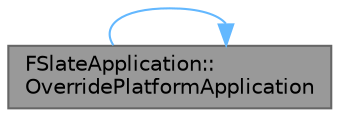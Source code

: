 digraph "FSlateApplication::OverridePlatformApplication"
{
 // INTERACTIVE_SVG=YES
 // LATEX_PDF_SIZE
  bgcolor="transparent";
  edge [fontname=Helvetica,fontsize=10,labelfontname=Helvetica,labelfontsize=10];
  node [fontname=Helvetica,fontsize=10,shape=box,height=0.2,width=0.4];
  rankdir="LR";
  Node1 [id="Node000001",label="FSlateApplication::\lOverridePlatformApplication",height=0.2,width=0.4,color="gray40", fillcolor="grey60", style="filled", fontcolor="black",tooltip="Replace the current platform application with a custom version."];
  Node1 -> Node1 [id="edge1_Node000001_Node000001",color="steelblue1",style="solid",tooltip=" "];
}
